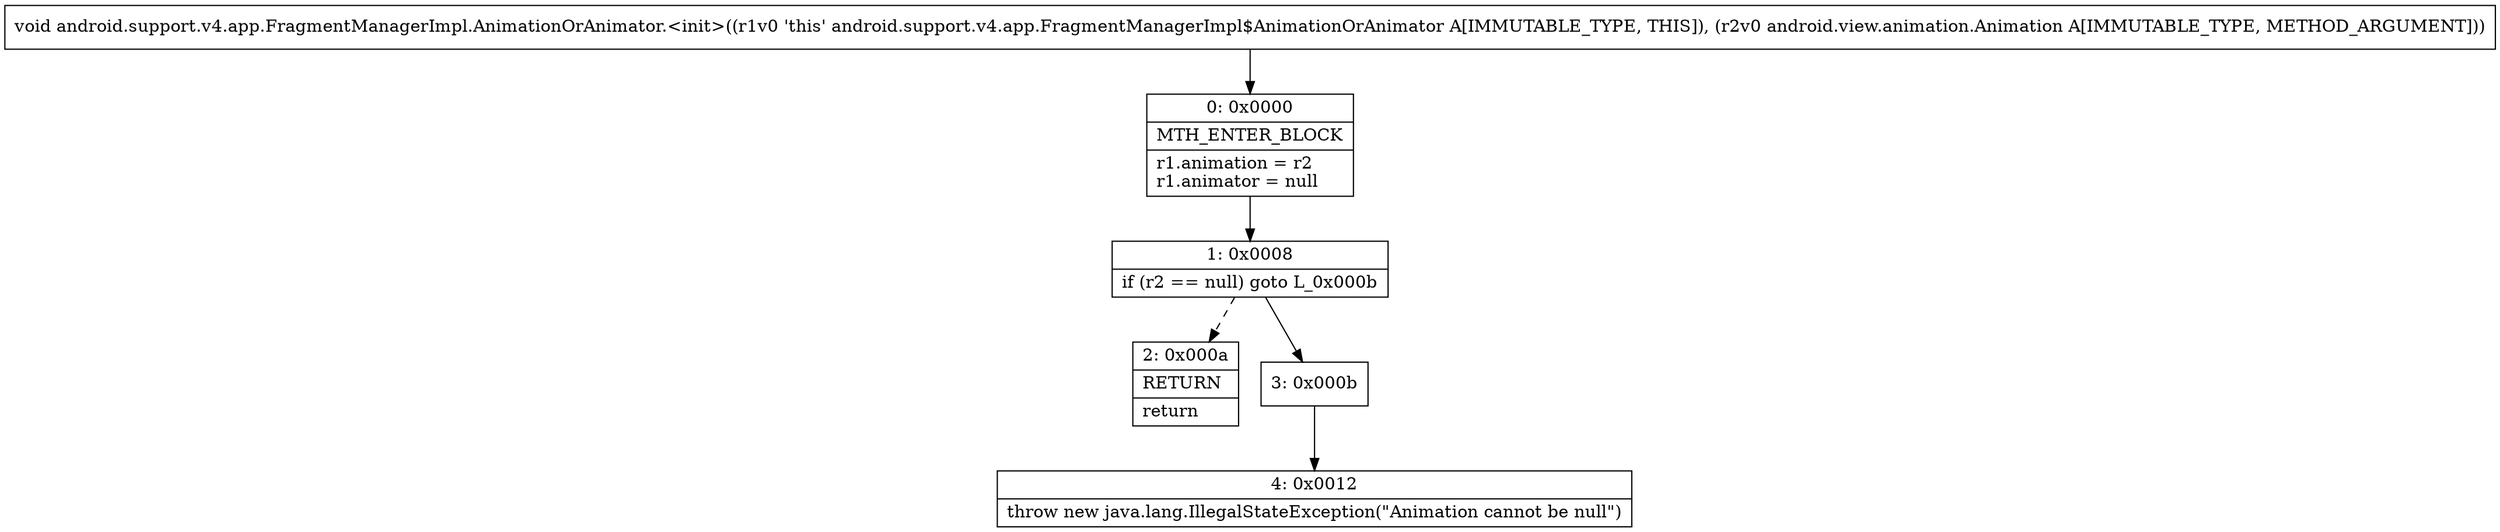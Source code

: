 digraph "CFG forandroid.support.v4.app.FragmentManagerImpl.AnimationOrAnimator.\<init\>(Landroid\/view\/animation\/Animation;)V" {
Node_0 [shape=record,label="{0\:\ 0x0000|MTH_ENTER_BLOCK\l|r1.animation = r2\lr1.animator = null\l}"];
Node_1 [shape=record,label="{1\:\ 0x0008|if (r2 == null) goto L_0x000b\l}"];
Node_2 [shape=record,label="{2\:\ 0x000a|RETURN\l|return\l}"];
Node_3 [shape=record,label="{3\:\ 0x000b}"];
Node_4 [shape=record,label="{4\:\ 0x0012|throw new java.lang.IllegalStateException(\"Animation cannot be null\")\l}"];
MethodNode[shape=record,label="{void android.support.v4.app.FragmentManagerImpl.AnimationOrAnimator.\<init\>((r1v0 'this' android.support.v4.app.FragmentManagerImpl$AnimationOrAnimator A[IMMUTABLE_TYPE, THIS]), (r2v0 android.view.animation.Animation A[IMMUTABLE_TYPE, METHOD_ARGUMENT])) }"];
MethodNode -> Node_0;
Node_0 -> Node_1;
Node_1 -> Node_2[style=dashed];
Node_1 -> Node_3;
Node_3 -> Node_4;
}

